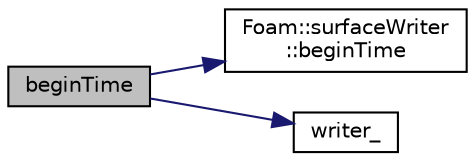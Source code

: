 digraph "beginTime"
{
  bgcolor="transparent";
  edge [fontname="Helvetica",fontsize="10",labelfontname="Helvetica",labelfontsize="10"];
  node [fontname="Helvetica",fontsize="10",shape=record];
  rankdir="LR";
  Node1 [label="beginTime",height=0.2,width=0.4,color="black", fillcolor="grey75", style="filled" fontcolor="black"];
  Node1 -> Node2 [color="midnightblue",fontsize="10",style="solid",fontname="Helvetica"];
  Node2 [label="Foam::surfaceWriter\l::beginTime",height=0.2,width=0.4,color="black",URL="$classFoam_1_1surfaceWriter.html#a4615757231e7af37c60a8d516eeca30c",tooltip="Begin a time-step. "];
  Node1 -> Node3 [color="midnightblue",fontsize="10",style="solid",fontname="Helvetica"];
  Node3 [label="writer_",height=0.2,width=0.4,color="black",URL="$vtkSurfaceWriter_8C.html#aca6a881a69a80b9638f343ea050d331d"];
}
